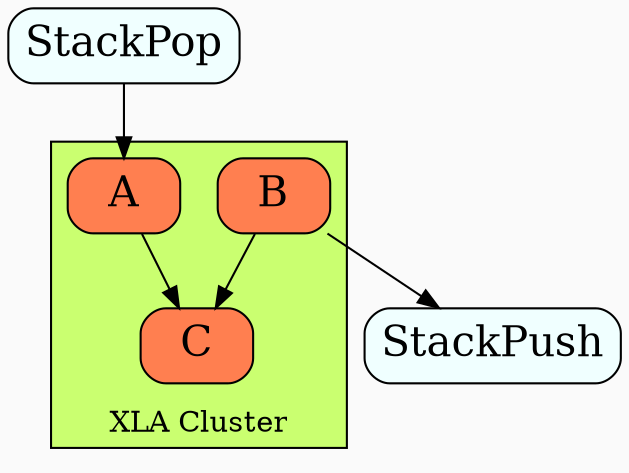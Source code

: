 digraph {
  graph[bgcolor=gray98,compound=true]
  node[fontsize=20,shape=box,fillcolor=azure, style="filled,rounded"]

  subgraph cluster_0 {
    label="XLA Cluster";labelloc="b"
    style=filled
    fillcolor=darkolivegreen1
    A[fillcolor=coral]
    B[fillcolor=coral]
    C[fillcolor=coral]
  }

  StackPop -> A
  A -> C
  B -> C
  B -> StackPush
}

